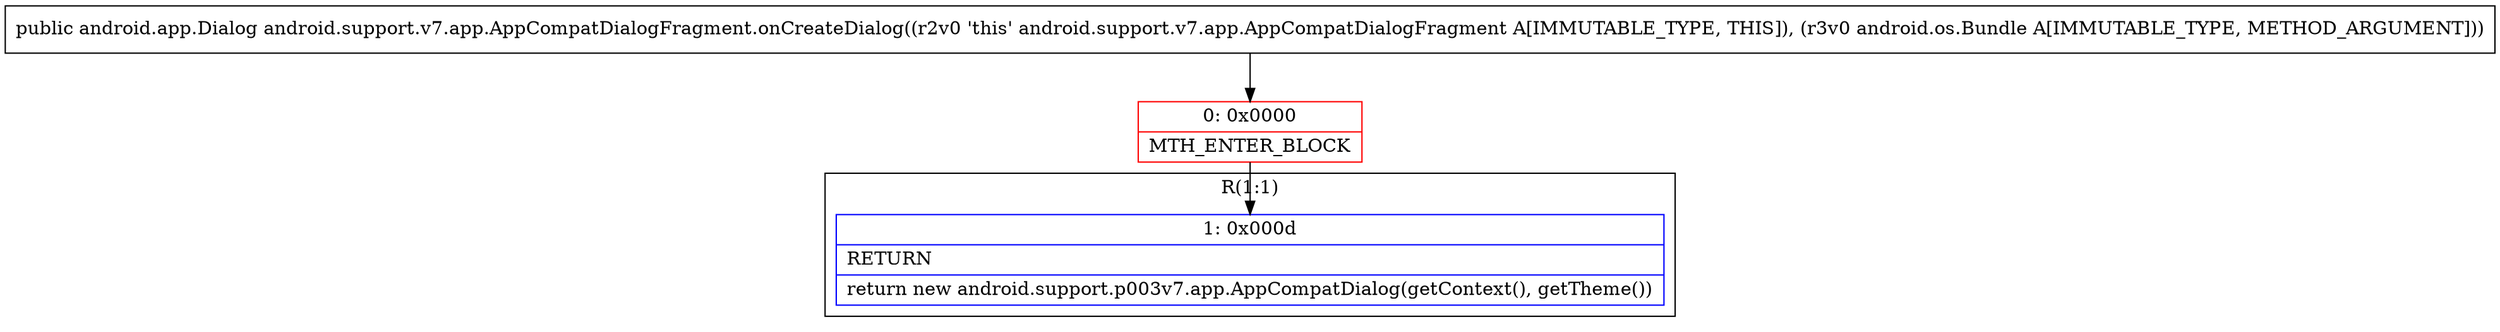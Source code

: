 digraph "CFG forandroid.support.v7.app.AppCompatDialogFragment.onCreateDialog(Landroid\/os\/Bundle;)Landroid\/app\/Dialog;" {
subgraph cluster_Region_1521047759 {
label = "R(1:1)";
node [shape=record,color=blue];
Node_1 [shape=record,label="{1\:\ 0x000d|RETURN\l|return new android.support.p003v7.app.AppCompatDialog(getContext(), getTheme())\l}"];
}
Node_0 [shape=record,color=red,label="{0\:\ 0x0000|MTH_ENTER_BLOCK\l}"];
MethodNode[shape=record,label="{public android.app.Dialog android.support.v7.app.AppCompatDialogFragment.onCreateDialog((r2v0 'this' android.support.v7.app.AppCompatDialogFragment A[IMMUTABLE_TYPE, THIS]), (r3v0 android.os.Bundle A[IMMUTABLE_TYPE, METHOD_ARGUMENT])) }"];
MethodNode -> Node_0;
Node_0 -> Node_1;
}


